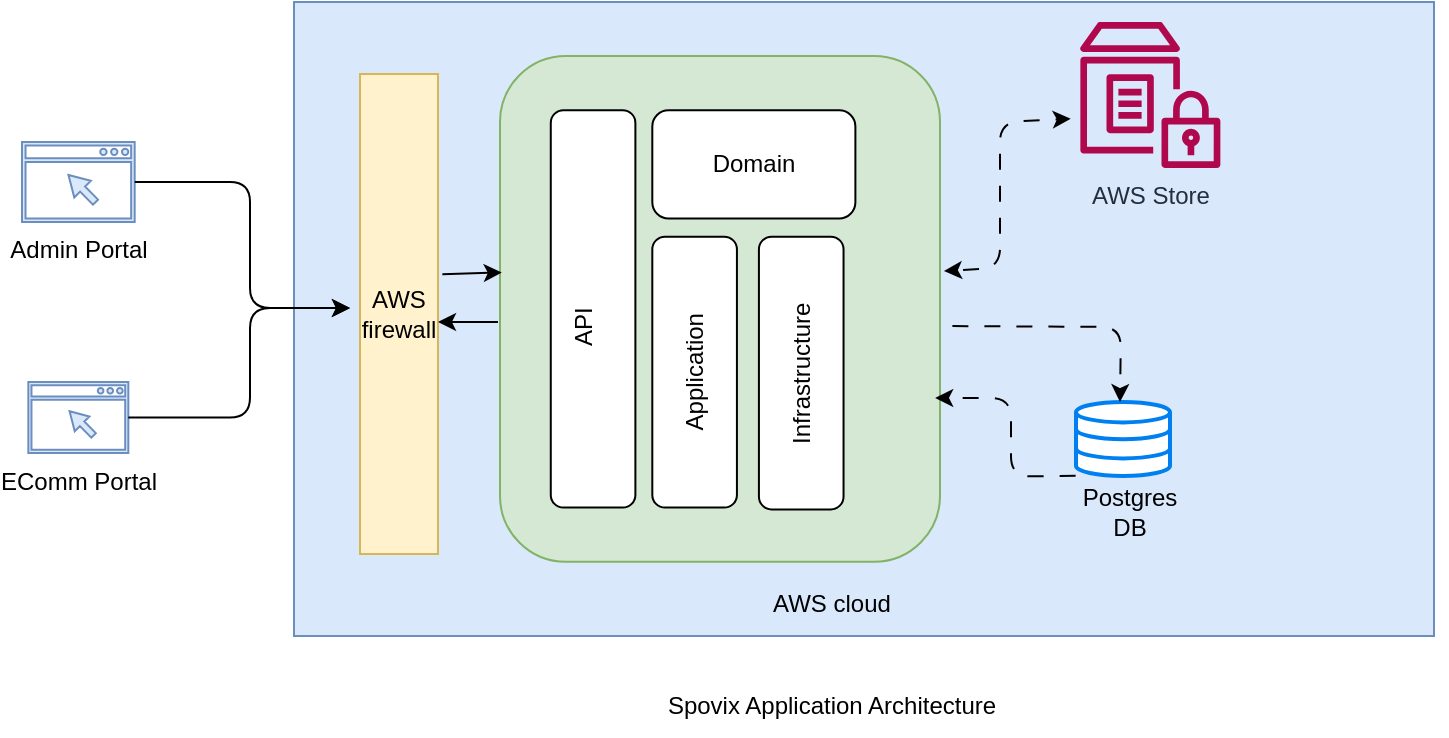 <mxfile version="21.6.3" type="github">
  <diagram name="Page-1" id="O_dgv5PMAXWbRJS-o9nY">
    <mxGraphModel dx="995" dy="540" grid="1" gridSize="10" guides="1" tooltips="1" connect="1" arrows="1" fold="1" page="1" pageScale="1" pageWidth="850" pageHeight="1100" math="0" shadow="0">
      <root>
        <mxCell id="0" />
        <mxCell id="1" parent="0" />
        <mxCell id="b37KVjyUx03dqxBLBACt-1" value="Admin Portal" style="pointerEvents=1;shadow=0;dashed=0;html=1;strokeColor=#6c8ebf;fillColor=#dae8fc;aspect=fixed;labelPosition=center;verticalLabelPosition=bottom;verticalAlign=top;align=center;outlineConnect=0;shape=mxgraph.vvd.web_browser;rounded=1;" vertex="1" parent="1">
          <mxGeometry x="46" y="150" width="56.34" height="40" as="geometry" />
        </mxCell>
        <mxCell id="b37KVjyUx03dqxBLBACt-2" value="EComm Portal" style="pointerEvents=1;shadow=0;dashed=0;html=1;strokeColor=#6c8ebf;fillColor=#dae8fc;aspect=fixed;labelPosition=center;verticalLabelPosition=bottom;verticalAlign=top;align=center;outlineConnect=0;shape=mxgraph.vvd.web_browser;rounded=1;" vertex="1" parent="1">
          <mxGeometry x="49.17" y="270" width="50" height="35.5" as="geometry" />
        </mxCell>
        <mxCell id="b37KVjyUx03dqxBLBACt-19" value="" style="group;rounded=1;fillColor=none;strokeColor=none;" vertex="1" connectable="0" parent="1">
          <mxGeometry x="250" y="107" width="508" height="310" as="geometry" />
        </mxCell>
        <mxCell id="b37KVjyUx03dqxBLBACt-45" value="" style="group" vertex="1" connectable="0" parent="b37KVjyUx03dqxBLBACt-19">
          <mxGeometry x="-1" width="508" height="290" as="geometry" />
        </mxCell>
        <mxCell id="b37KVjyUx03dqxBLBACt-56" value="" style="rounded=0;whiteSpace=wrap;html=1;fillColor=#dae8fc;strokeColor=#6c8ebf;" vertex="1" parent="b37KVjyUx03dqxBLBACt-45">
          <mxGeometry x="-67" y="-27" width="570" height="317" as="geometry" />
        </mxCell>
        <mxCell id="b37KVjyUx03dqxBLBACt-3" value="" style="rounded=1;whiteSpace=wrap;html=1;fillColor=#d5e8d4;strokeColor=#82b366;" vertex="1" parent="b37KVjyUx03dqxBLBACt-45">
          <mxGeometry x="36" width="220" height="252.885" as="geometry" />
        </mxCell>
        <mxCell id="b37KVjyUx03dqxBLBACt-4" value="" style="rounded=1;whiteSpace=wrap;html=1;" vertex="1" parent="b37KVjyUx03dqxBLBACt-45">
          <mxGeometry x="61.385" y="27.095" width="42.308" height="198.695" as="geometry" />
        </mxCell>
        <mxCell id="b37KVjyUx03dqxBLBACt-5" value="API" style="text;html=1;strokeColor=none;fillColor=none;align=center;verticalAlign=middle;whiteSpace=wrap;rounded=1;rotation=-90;" vertex="1" parent="b37KVjyUx03dqxBLBACt-45">
          <mxGeometry x="52.923" y="121.927" width="50.769" height="27.095" as="geometry" />
        </mxCell>
        <mxCell id="b37KVjyUx03dqxBLBACt-12" value="" style="group;rounded=1;" vertex="1" connectable="0" parent="b37KVjyUx03dqxBLBACt-45">
          <mxGeometry x="112.154" y="90.316" width="42.308" height="135.474" as="geometry" />
        </mxCell>
        <mxCell id="b37KVjyUx03dqxBLBACt-7" value="" style="rounded=1;whiteSpace=wrap;html=1;" vertex="1" parent="b37KVjyUx03dqxBLBACt-12">
          <mxGeometry width="42.308" height="135.474" as="geometry" />
        </mxCell>
        <mxCell id="b37KVjyUx03dqxBLBACt-10" value="Application" style="text;html=1;strokeColor=none;fillColor=none;align=center;verticalAlign=middle;whiteSpace=wrap;rounded=1;rotation=-90;" vertex="1" parent="b37KVjyUx03dqxBLBACt-12">
          <mxGeometry x="-4.231" y="58.5" width="50.769" height="18.474" as="geometry" />
        </mxCell>
        <mxCell id="b37KVjyUx03dqxBLBACt-14" value="" style="group;rounded=1;" vertex="1" connectable="0" parent="b37KVjyUx03dqxBLBACt-45">
          <mxGeometry x="165.462" y="90.316" width="42.308" height="136.377" as="geometry" />
        </mxCell>
        <mxCell id="b37KVjyUx03dqxBLBACt-15" value="" style="rounded=1;whiteSpace=wrap;html=1;" vertex="1" parent="b37KVjyUx03dqxBLBACt-14">
          <mxGeometry width="42.308" height="136.377" as="geometry" />
        </mxCell>
        <mxCell id="b37KVjyUx03dqxBLBACt-16" value="Infrastructure" style="text;html=1;strokeColor=none;fillColor=none;align=center;verticalAlign=middle;whiteSpace=wrap;rounded=1;rotation=-90;" vertex="1" parent="b37KVjyUx03dqxBLBACt-14">
          <mxGeometry x="-4.231" y="58.89" width="50.769" height="18.597" as="geometry" />
        </mxCell>
        <mxCell id="b37KVjyUx03dqxBLBACt-17" value="Domain" style="rounded=1;whiteSpace=wrap;html=1;" vertex="1" parent="b37KVjyUx03dqxBLBACt-45">
          <mxGeometry x="112.154" y="27.095" width="101.538" height="54.19" as="geometry" />
        </mxCell>
        <mxCell id="b37KVjyUx03dqxBLBACt-58" value="AWS firewall" style="rounded=0;whiteSpace=wrap;html=1;fillColor=#fff2cc;strokeColor=#d6b656;" vertex="1" parent="b37KVjyUx03dqxBLBACt-45">
          <mxGeometry x="-34" y="9" width="39" height="240" as="geometry" />
        </mxCell>
        <mxCell id="b37KVjyUx03dqxBLBACt-60" value="" style="endArrow=classic;html=1;rounded=1;exitX=1.056;exitY=0.417;exitDx=0;exitDy=0;exitPerimeter=0;entryX=0.004;entryY=0.428;entryDx=0;entryDy=0;entryPerimeter=0;" edge="1" parent="b37KVjyUx03dqxBLBACt-45" source="b37KVjyUx03dqxBLBACt-58" target="b37KVjyUx03dqxBLBACt-3">
          <mxGeometry width="50" height="50" relative="1" as="geometry">
            <mxPoint x="161" y="243" as="sourcePoint" />
            <mxPoint x="211" y="193" as="targetPoint" />
          </mxGeometry>
        </mxCell>
        <mxCell id="b37KVjyUx03dqxBLBACt-64" value="Postgres DB" style="text;html=1;strokeColor=none;fillColor=none;align=center;verticalAlign=middle;whiteSpace=wrap;rounded=0;" vertex="1" parent="b37KVjyUx03dqxBLBACt-45">
          <mxGeometry x="321" y="213" width="60" height="30" as="geometry" />
        </mxCell>
        <mxCell id="b37KVjyUx03dqxBLBACt-46" value="" style="html=1;verticalLabelPosition=bottom;align=center;labelBackgroundColor=#ffffff;verticalAlign=top;strokeWidth=2;strokeColor=#0080F0;shadow=0;dashed=0;shape=mxgraph.ios7.icons.data;rounded=1;" vertex="1" parent="b37KVjyUx03dqxBLBACt-19">
          <mxGeometry x="323" y="173" width="47" height="37" as="geometry" />
        </mxCell>
        <mxCell id="b37KVjyUx03dqxBLBACt-31" style="edgeStyle=orthogonalEdgeStyle;rounded=1;orthogonalLoop=1;jettySize=auto;html=1;exitX=0.021;exitY=0.575;exitDx=0;exitDy=0;exitPerimeter=0;flowAnimation=1;entryX=0.989;entryY=0.676;entryDx=0;entryDy=0;entryPerimeter=0;" edge="1" parent="1" target="b37KVjyUx03dqxBLBACt-3">
          <mxGeometry relative="1" as="geometry">
            <mxPoint x="576.008" y="316.8" as="sourcePoint" />
          </mxGeometry>
        </mxCell>
        <mxCell id="b37KVjyUx03dqxBLBACt-32" style="edgeStyle=orthogonalEdgeStyle;rounded=1;orthogonalLoop=1;jettySize=auto;html=1;exitX=0.021;exitY=0.575;exitDx=0;exitDy=0;exitPerimeter=0;entryX=0.625;entryY=0;entryDx=0;entryDy=0;entryPerimeter=0;flowAnimation=1;" edge="1" parent="1">
          <mxGeometry relative="1" as="geometry">
            <mxPoint x="508" y="242" as="sourcePoint" />
            <mxPoint x="595" y="280" as="targetPoint" />
          </mxGeometry>
        </mxCell>
        <mxCell id="b37KVjyUx03dqxBLBACt-33" value="AWS Store" style="sketch=0;outlineConnect=0;fontColor=#232F3E;gradientColor=none;fillColor=#B0084D;strokeColor=none;dashed=0;verticalLabelPosition=bottom;verticalAlign=top;align=center;html=1;fontSize=12;fontStyle=0;aspect=fixed;pointerEvents=1;shape=mxgraph.aws4.parameter_store;rounded=1;" vertex="1" parent="1">
          <mxGeometry x="575" y="90" width="70.19" height="73" as="geometry" />
        </mxCell>
        <mxCell id="b37KVjyUx03dqxBLBACt-35" value="" style="endArrow=classic;startArrow=classic;html=1;rounded=1;exitX=1.009;exitY=0.425;exitDx=0;exitDy=0;exitPerimeter=0;entryX=-0.066;entryY=0.663;entryDx=0;entryDy=0;entryPerimeter=0;comic=0;flowAnimation=1;" edge="1" parent="1" source="b37KVjyUx03dqxBLBACt-3" target="b37KVjyUx03dqxBLBACt-33">
          <mxGeometry width="50" height="50" relative="1" as="geometry">
            <mxPoint x="255" y="310" as="sourcePoint" />
            <mxPoint x="305" y="260" as="targetPoint" />
            <Array as="points">
              <mxPoint x="535" y="213" />
              <mxPoint x="535" y="140" />
            </Array>
          </mxGeometry>
        </mxCell>
        <mxCell id="b37KVjyUx03dqxBLBACt-54" style="edgeStyle=orthogonalEdgeStyle;rounded=1;orthogonalLoop=1;jettySize=auto;html=1;" edge="1" parent="1" source="b37KVjyUx03dqxBLBACt-2">
          <mxGeometry relative="1" as="geometry">
            <mxPoint x="210" y="233" as="targetPoint" />
            <Array as="points">
              <mxPoint x="160" y="288" />
              <mxPoint x="160" y="233" />
            </Array>
          </mxGeometry>
        </mxCell>
        <mxCell id="b37KVjyUx03dqxBLBACt-53" style="edgeStyle=orthogonalEdgeStyle;rounded=1;orthogonalLoop=1;jettySize=auto;html=1;" edge="1" parent="1" source="b37KVjyUx03dqxBLBACt-1">
          <mxGeometry relative="1" as="geometry">
            <mxPoint x="210" y="233" as="targetPoint" />
            <Array as="points">
              <mxPoint x="160" y="170" />
              <mxPoint x="160" y="233" />
            </Array>
          </mxGeometry>
        </mxCell>
        <mxCell id="b37KVjyUx03dqxBLBACt-61" value="" style="endArrow=classic;html=1;rounded=1;" edge="1" parent="1">
          <mxGeometry width="50" height="50" relative="1" as="geometry">
            <mxPoint x="284" y="240" as="sourcePoint" />
            <mxPoint x="254" y="240" as="targetPoint" />
          </mxGeometry>
        </mxCell>
        <mxCell id="b37KVjyUx03dqxBLBACt-62" value="AWS cloud" style="text;html=1;strokeColor=none;fillColor=none;align=center;verticalAlign=middle;whiteSpace=wrap;rounded=0;" vertex="1" parent="1">
          <mxGeometry x="402" y="366" width="98" height="30" as="geometry" />
        </mxCell>
        <mxCell id="b37KVjyUx03dqxBLBACt-63" value="Spovix Application Architecture" style="text;html=1;strokeColor=none;fillColor=none;align=center;verticalAlign=middle;whiteSpace=wrap;rounded=0;fontStyle=0;gradientColor=none;fontColor=default;labelBackgroundColor=none;labelBorderColor=none;" vertex="1" parent="1">
          <mxGeometry x="346" y="417" width="210" height="30" as="geometry" />
        </mxCell>
      </root>
    </mxGraphModel>
  </diagram>
</mxfile>
